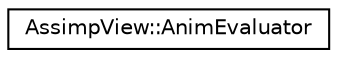 digraph "Graphical Class Hierarchy"
{
  edge [fontname="Helvetica",fontsize="10",labelfontname="Helvetica",labelfontsize="10"];
  node [fontname="Helvetica",fontsize="10",shape=record];
  rankdir="LR";
  Node1 [label="AssimpView::AnimEvaluator",height=0.2,width=0.4,color="black", fillcolor="white", style="filled",URL="$class_assimp_view_1_1_anim_evaluator.html"];
}
